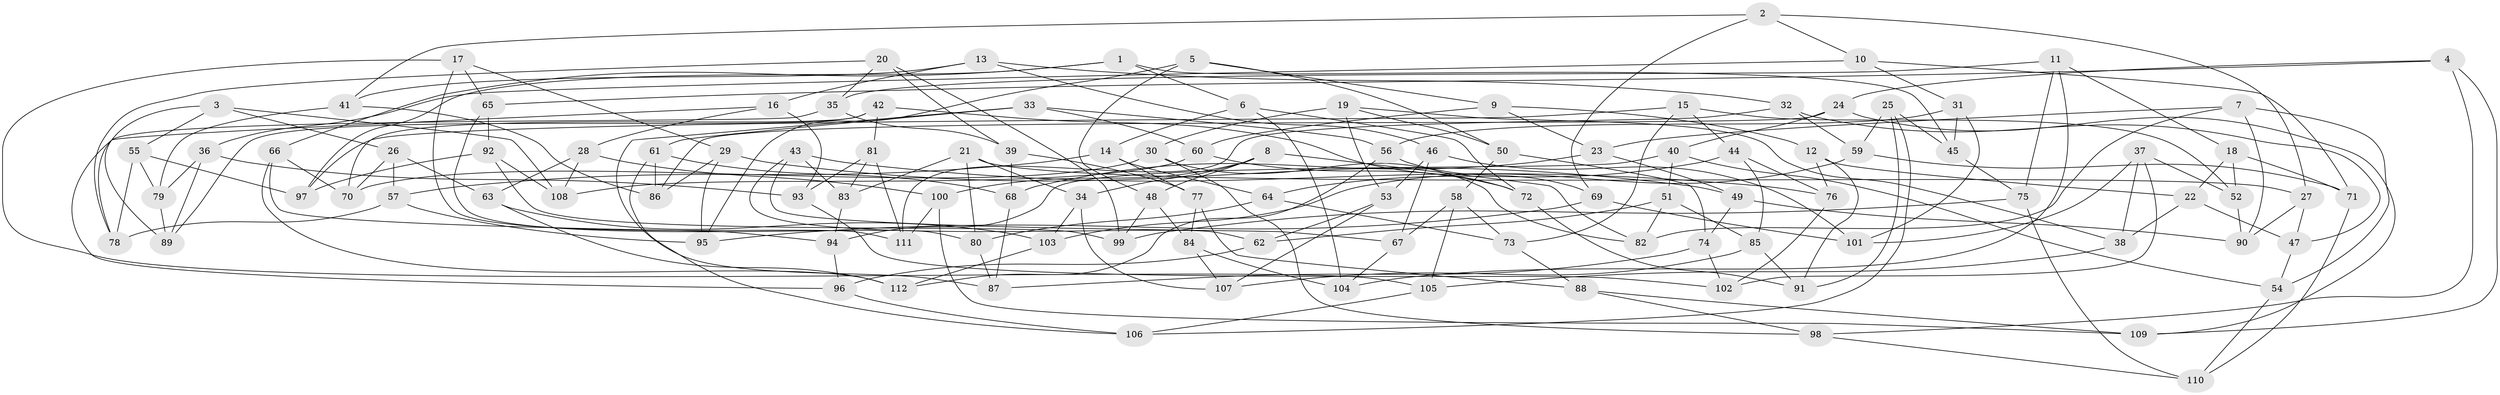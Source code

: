 // coarse degree distribution, {6: 0.49295774647887325, 4: 0.4225352112676056, 5: 0.08450704225352113}
// Generated by graph-tools (version 1.1) at 2025/42/03/06/25 10:42:19]
// undirected, 112 vertices, 224 edges
graph export_dot {
graph [start="1"]
  node [color=gray90,style=filled];
  1;
  2;
  3;
  4;
  5;
  6;
  7;
  8;
  9;
  10;
  11;
  12;
  13;
  14;
  15;
  16;
  17;
  18;
  19;
  20;
  21;
  22;
  23;
  24;
  25;
  26;
  27;
  28;
  29;
  30;
  31;
  32;
  33;
  34;
  35;
  36;
  37;
  38;
  39;
  40;
  41;
  42;
  43;
  44;
  45;
  46;
  47;
  48;
  49;
  50;
  51;
  52;
  53;
  54;
  55;
  56;
  57;
  58;
  59;
  60;
  61;
  62;
  63;
  64;
  65;
  66;
  67;
  68;
  69;
  70;
  71;
  72;
  73;
  74;
  75;
  76;
  77;
  78;
  79;
  80;
  81;
  82;
  83;
  84;
  85;
  86;
  87;
  88;
  89;
  90;
  91;
  92;
  93;
  94;
  95;
  96;
  97;
  98;
  99;
  100;
  101;
  102;
  103;
  104;
  105;
  106;
  107;
  108;
  109;
  110;
  111;
  112;
  1 -- 45;
  1 -- 66;
  1 -- 97;
  1 -- 6;
  2 -- 10;
  2 -- 27;
  2 -- 69;
  2 -- 41;
  3 -- 55;
  3 -- 89;
  3 -- 108;
  3 -- 26;
  4 -- 109;
  4 -- 98;
  4 -- 24;
  4 -- 65;
  5 -- 48;
  5 -- 95;
  5 -- 9;
  5 -- 50;
  6 -- 72;
  6 -- 104;
  6 -- 14;
  7 -- 54;
  7 -- 23;
  7 -- 82;
  7 -- 90;
  8 -- 34;
  8 -- 48;
  8 -- 82;
  8 -- 100;
  9 -- 23;
  9 -- 60;
  9 -- 12;
  10 -- 31;
  10 -- 36;
  10 -- 71;
  11 -- 35;
  11 -- 75;
  11 -- 104;
  11 -- 18;
  12 -- 91;
  12 -- 22;
  12 -- 76;
  13 -- 46;
  13 -- 16;
  13 -- 41;
  13 -- 32;
  14 -- 77;
  14 -- 57;
  14 -- 64;
  15 -- 44;
  15 -- 97;
  15 -- 52;
  15 -- 73;
  16 -- 28;
  16 -- 93;
  16 -- 78;
  17 -- 105;
  17 -- 65;
  17 -- 111;
  17 -- 29;
  18 -- 52;
  18 -- 71;
  18 -- 22;
  19 -- 38;
  19 -- 30;
  19 -- 50;
  19 -- 53;
  20 -- 78;
  20 -- 99;
  20 -- 35;
  20 -- 39;
  21 -- 80;
  21 -- 34;
  21 -- 27;
  21 -- 83;
  22 -- 47;
  22 -- 38;
  23 -- 49;
  23 -- 68;
  24 -- 86;
  24 -- 40;
  24 -- 109;
  25 -- 59;
  25 -- 45;
  25 -- 106;
  25 -- 91;
  26 -- 70;
  26 -- 63;
  26 -- 57;
  27 -- 47;
  27 -- 90;
  28 -- 108;
  28 -- 63;
  28 -- 100;
  29 -- 86;
  29 -- 95;
  29 -- 49;
  30 -- 98;
  30 -- 82;
  30 -- 70;
  31 -- 101;
  31 -- 56;
  31 -- 45;
  32 -- 59;
  32 -- 111;
  32 -- 47;
  33 -- 60;
  33 -- 87;
  33 -- 56;
  33 -- 61;
  34 -- 103;
  34 -- 107;
  35 -- 96;
  35 -- 39;
  36 -- 79;
  36 -- 89;
  36 -- 93;
  37 -- 101;
  37 -- 52;
  37 -- 102;
  37 -- 38;
  38 -- 105;
  39 -- 68;
  39 -- 77;
  40 -- 94;
  40 -- 51;
  40 -- 54;
  41 -- 86;
  41 -- 79;
  42 -- 72;
  42 -- 81;
  42 -- 89;
  42 -- 70;
  43 -- 76;
  43 -- 83;
  43 -- 67;
  43 -- 62;
  44 -- 64;
  44 -- 76;
  44 -- 85;
  45 -- 75;
  46 -- 101;
  46 -- 67;
  46 -- 53;
  47 -- 54;
  48 -- 99;
  48 -- 84;
  49 -- 74;
  49 -- 90;
  50 -- 58;
  50 -- 74;
  51 -- 85;
  51 -- 82;
  51 -- 62;
  52 -- 90;
  53 -- 107;
  53 -- 62;
  54 -- 110;
  55 -- 97;
  55 -- 78;
  55 -- 79;
  56 -- 69;
  56 -- 112;
  57 -- 78;
  57 -- 95;
  58 -- 73;
  58 -- 105;
  58 -- 67;
  59 -- 71;
  59 -- 103;
  60 -- 72;
  60 -- 108;
  61 -- 68;
  61 -- 106;
  61 -- 86;
  62 -- 96;
  63 -- 103;
  63 -- 112;
  64 -- 80;
  64 -- 73;
  65 -- 92;
  65 -- 80;
  66 -- 94;
  66 -- 70;
  66 -- 112;
  67 -- 104;
  68 -- 87;
  69 -- 101;
  69 -- 95;
  71 -- 110;
  72 -- 91;
  73 -- 88;
  74 -- 102;
  74 -- 87;
  75 -- 110;
  75 -- 99;
  76 -- 102;
  77 -- 84;
  77 -- 88;
  79 -- 89;
  80 -- 87;
  81 -- 93;
  81 -- 111;
  81 -- 83;
  83 -- 94;
  84 -- 104;
  84 -- 107;
  85 -- 107;
  85 -- 91;
  88 -- 109;
  88 -- 98;
  92 -- 97;
  92 -- 99;
  92 -- 108;
  93 -- 102;
  94 -- 96;
  96 -- 106;
  98 -- 110;
  100 -- 111;
  100 -- 109;
  103 -- 112;
  105 -- 106;
}
